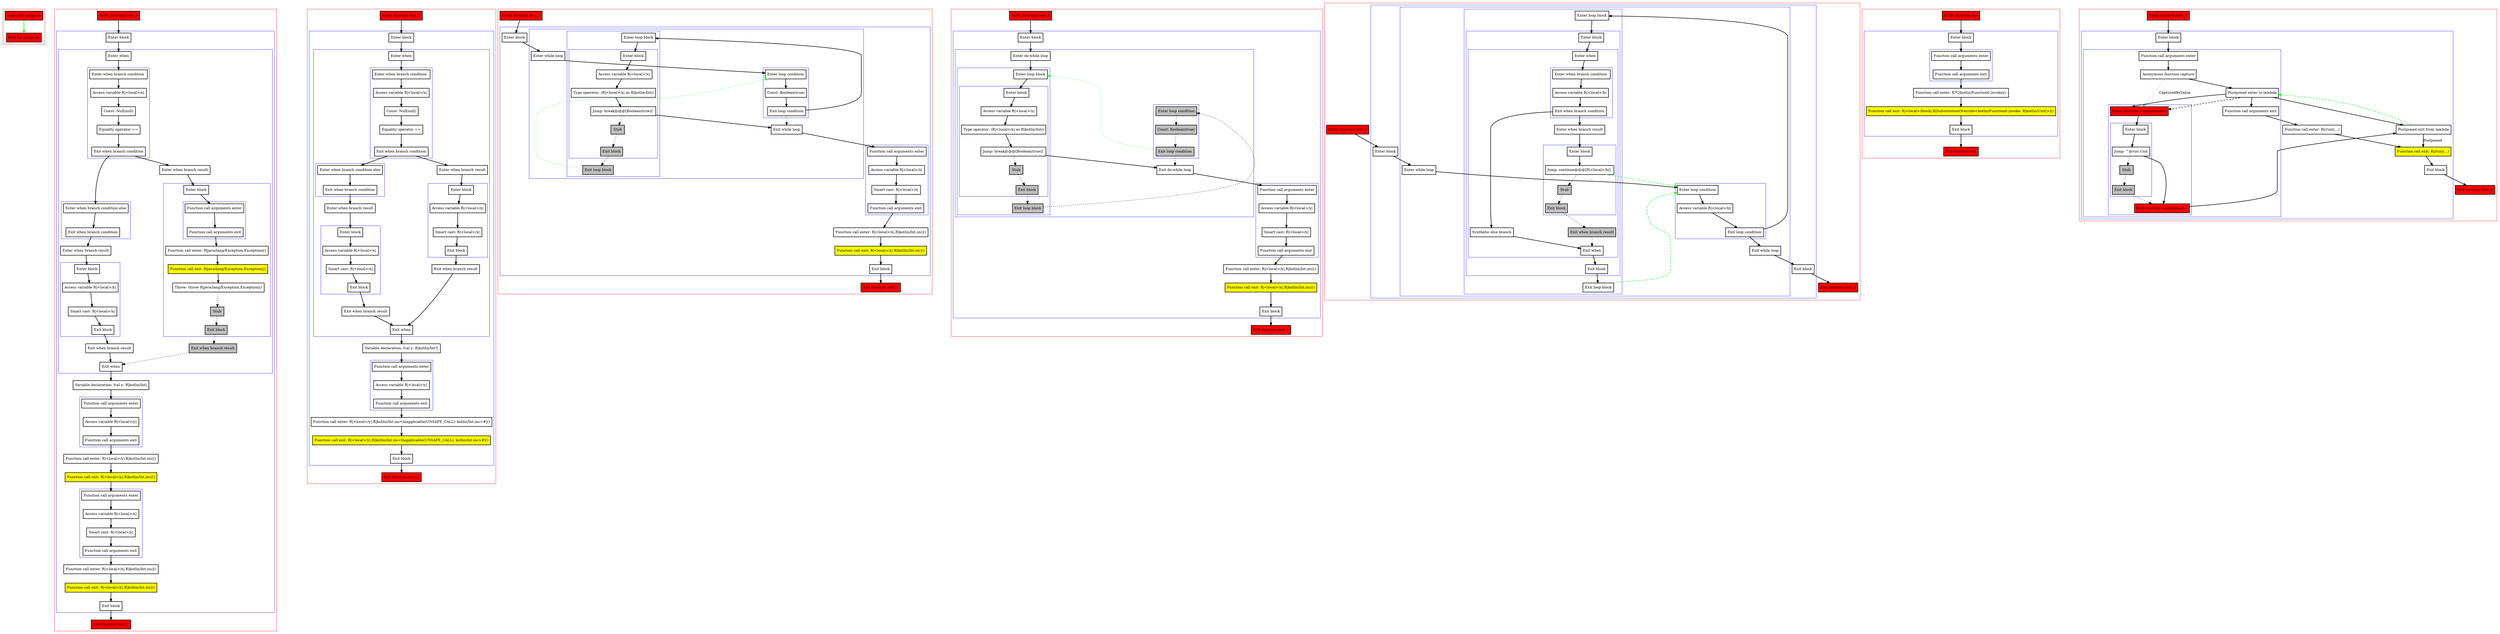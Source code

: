 digraph jumps_kt {
    graph [nodesep=3]
    node [shape=box penwidth=2]
    edge [penwidth=2]

    subgraph cluster_0 {
        color=red
        0 [label="Enter file jumps.kt" style="filled" fillcolor=red];
        1 [label="Exit file jumps.kt" style="filled" fillcolor=red];
    }
    0 -> {1} [color=green];

    subgraph cluster_1 {
        color=red
        2 [label="Enter function test_1" style="filled" fillcolor=red];
        subgraph cluster_2 {
            color=blue
            3 [label="Enter block"];
            subgraph cluster_3 {
                color=blue
                4 [label="Enter when"];
                subgraph cluster_4 {
                    color=blue
                    5 [label="Enter when branch condition "];
                    6 [label="Access variable R|<local>/x|"];
                    7 [label="Const: Null(null)"];
                    8 [label="Equality operator =="];
                    9 [label="Exit when branch condition"];
                }
                subgraph cluster_5 {
                    color=blue
                    10 [label="Enter when branch condition else"];
                    11 [label="Exit when branch condition"];
                }
                12 [label="Enter when branch result"];
                subgraph cluster_6 {
                    color=blue
                    13 [label="Enter block"];
                    14 [label="Access variable R|<local>/x|"];
                    15 [label="Smart cast: R|<local>/x|"];
                    16 [label="Exit block"];
                }
                17 [label="Exit when branch result"];
                18 [label="Enter when branch result"];
                subgraph cluster_7 {
                    color=blue
                    19 [label="Enter block"];
                    subgraph cluster_8 {
                        color=blue
                        20 [label="Function call arguments enter"];
                        21 [label="Function call arguments exit"];
                    }
                    22 [label="Function call enter: R|java/lang/Exception.Exception|()"];
                    23 [label="Function call exit: R|java/lang/Exception.Exception|()" style="filled" fillcolor=yellow];
                    24 [label="Throw: throw R|java/lang/Exception.Exception|()"];
                    25 [label="Stub" style="filled" fillcolor=gray];
                    26 [label="Exit block" style="filled" fillcolor=gray];
                }
                27 [label="Exit when branch result" style="filled" fillcolor=gray];
                28 [label="Exit when"];
            }
            29 [label="Variable declaration: lval y: R|kotlin/Int|"];
            subgraph cluster_9 {
                color=blue
                30 [label="Function call arguments enter"];
                31 [label="Access variable R|<local>/y|"];
                32 [label="Function call arguments exit"];
            }
            33 [label="Function call enter: R|<local>/y|.R|kotlin/Int.inc|()"];
            34 [label="Function call exit: R|<local>/y|.R|kotlin/Int.inc|()" style="filled" fillcolor=yellow];
            subgraph cluster_10 {
                color=blue
                35 [label="Function call arguments enter"];
                36 [label="Access variable R|<local>/x|"];
                37 [label="Smart cast: R|<local>/x|"];
                38 [label="Function call arguments exit"];
            }
            39 [label="Function call enter: R|<local>/x|.R|kotlin/Int.inc|()"];
            40 [label="Function call exit: R|<local>/x|.R|kotlin/Int.inc|()" style="filled" fillcolor=yellow];
            41 [label="Exit block"];
        }
        42 [label="Exit function test_1" style="filled" fillcolor=red];
    }
    2 -> {3};
    3 -> {4};
    4 -> {5};
    5 -> {6};
    6 -> {7};
    7 -> {8};
    8 -> {9};
    9 -> {10 18};
    10 -> {11};
    11 -> {12};
    12 -> {13};
    13 -> {14};
    14 -> {15};
    15 -> {16};
    16 -> {17};
    17 -> {28};
    18 -> {19};
    19 -> {20};
    20 -> {21};
    21 -> {22};
    22 -> {23};
    23 -> {24};
    24 -> {25} [style=dotted];
    25 -> {26} [style=dotted];
    26 -> {27} [style=dotted];
    27 -> {28} [style=dotted];
    28 -> {29};
    29 -> {30};
    30 -> {31};
    31 -> {32};
    32 -> {33};
    33 -> {34};
    34 -> {35};
    35 -> {36};
    36 -> {37};
    37 -> {38};
    38 -> {39};
    39 -> {40};
    40 -> {41};
    41 -> {42};

    subgraph cluster_11 {
        color=red
        43 [label="Enter function test_2" style="filled" fillcolor=red];
        subgraph cluster_12 {
            color=blue
            44 [label="Enter block"];
            subgraph cluster_13 {
                color=blue
                45 [label="Enter when"];
                subgraph cluster_14 {
                    color=blue
                    46 [label="Enter when branch condition "];
                    47 [label="Access variable R|<local>/x|"];
                    48 [label="Const: Null(null)"];
                    49 [label="Equality operator =="];
                    50 [label="Exit when branch condition"];
                }
                subgraph cluster_15 {
                    color=blue
                    51 [label="Enter when branch condition else"];
                    52 [label="Exit when branch condition"];
                }
                53 [label="Enter when branch result"];
                subgraph cluster_16 {
                    color=blue
                    54 [label="Enter block"];
                    55 [label="Access variable R|<local>/x|"];
                    56 [label="Smart cast: R|<local>/x|"];
                    57 [label="Exit block"];
                }
                58 [label="Exit when branch result"];
                59 [label="Enter when branch result"];
                subgraph cluster_17 {
                    color=blue
                    60 [label="Enter block"];
                    61 [label="Access variable R|<local>/x|"];
                    62 [label="Smart cast: R|<local>/x|"];
                    63 [label="Exit block"];
                }
                64 [label="Exit when branch result"];
                65 [label="Exit when"];
            }
            66 [label="Variable declaration: lval y: R|kotlin/Int?|"];
            subgraph cluster_18 {
                color=blue
                67 [label="Function call arguments enter"];
                68 [label="Access variable R|<local>/y|"];
                69 [label="Function call arguments exit"];
            }
            70 [label="Function call enter: R|<local>/y|.R|kotlin/Int.inc<Inapplicable(UNSAFE_CALL): kotlin/Int.inc>#|()"];
            71 [label="Function call exit: R|<local>/y|.R|kotlin/Int.inc<Inapplicable(UNSAFE_CALL): kotlin/Int.inc>#|()" style="filled" fillcolor=yellow];
            72 [label="Exit block"];
        }
        73 [label="Exit function test_2" style="filled" fillcolor=red];
    }
    43 -> {44};
    44 -> {45};
    45 -> {46};
    46 -> {47};
    47 -> {48};
    48 -> {49};
    49 -> {50};
    50 -> {51 59};
    51 -> {52};
    52 -> {53};
    53 -> {54};
    54 -> {55};
    55 -> {56};
    56 -> {57};
    57 -> {58};
    58 -> {65};
    59 -> {60};
    60 -> {61};
    61 -> {62};
    62 -> {63};
    63 -> {64};
    64 -> {65};
    65 -> {66};
    66 -> {67};
    67 -> {68};
    68 -> {69};
    69 -> {70};
    70 -> {71};
    71 -> {72};
    72 -> {73};

    subgraph cluster_19 {
        color=red
        74 [label="Enter function test_3" style="filled" fillcolor=red];
        subgraph cluster_20 {
            color=blue
            75 [label="Enter block"];
            subgraph cluster_21 {
                color=blue
                76 [label="Enter while loop"];
                subgraph cluster_22 {
                    color=blue
                    77 [label="Enter loop condition"];
                    78 [label="Const: Boolean(true)"];
                    79 [label="Exit loop condition"];
                }
                subgraph cluster_23 {
                    color=blue
                    80 [label="Enter loop block"];
                    subgraph cluster_24 {
                        color=blue
                        81 [label="Enter block"];
                        82 [label="Access variable R|<local>/x|"];
                        83 [label="Type operator: (R|<local>/x| as R|kotlin/Int|)"];
                        84 [label="Jump: break@@@[Boolean(true)] "];
                        85 [label="Stub" style="filled" fillcolor=gray];
                        86 [label="Exit block" style="filled" fillcolor=gray];
                    }
                    87 [label="Exit loop block" style="filled" fillcolor=gray];
                }
                88 [label="Exit while loop"];
            }
            subgraph cluster_25 {
                color=blue
                89 [label="Function call arguments enter"];
                90 [label="Access variable R|<local>/x|"];
                91 [label="Smart cast: R|<local>/x|"];
                92 [label="Function call arguments exit"];
            }
            93 [label="Function call enter: R|<local>/x|.R|kotlin/Int.inc|()"];
            94 [label="Function call exit: R|<local>/x|.R|kotlin/Int.inc|()" style="filled" fillcolor=yellow];
            95 [label="Exit block"];
        }
        96 [label="Exit function test_3" style="filled" fillcolor=red];
    }
    74 -> {75};
    75 -> {76};
    76 -> {77};
    77 -> {78};
    78 -> {79};
    79 -> {80};
    79 -> {88} [style=dotted];
    80 -> {81};
    81 -> {82};
    82 -> {83};
    83 -> {84};
    84 -> {88};
    84 -> {85} [style=dotted];
    85 -> {86} [style=dotted];
    86 -> {87} [style=dotted];
    87 -> {77} [color=green style=dotted];
    88 -> {89};
    89 -> {90};
    90 -> {91};
    91 -> {92};
    92 -> {93};
    93 -> {94};
    94 -> {95};
    95 -> {96};

    subgraph cluster_26 {
        color=red
        97 [label="Enter function test_4" style="filled" fillcolor=red];
        subgraph cluster_27 {
            color=blue
            98 [label="Enter block"];
            subgraph cluster_28 {
                color=blue
                99 [label="Enter do-while loop"];
                subgraph cluster_29 {
                    color=blue
                    100 [label="Enter loop block"];
                    subgraph cluster_30 {
                        color=blue
                        101 [label="Enter block"];
                        102 [label="Access variable R|<local>/x|"];
                        103 [label="Type operator: (R|<local>/x| as R|kotlin/Int|)"];
                        104 [label="Jump: break@@@[Boolean(true)] "];
                        105 [label="Stub" style="filled" fillcolor=gray];
                        106 [label="Exit block" style="filled" fillcolor=gray];
                    }
                    107 [label="Exit loop block" style="filled" fillcolor=gray];
                }
                subgraph cluster_31 {
                    color=blue
                    108 [label="Enter loop condition" style="filled" fillcolor=gray];
                    109 [label="Const: Boolean(true)" style="filled" fillcolor=gray];
                    110 [label="Exit loop condition" style="filled" fillcolor=gray];
                }
                111 [label="Exit do-while loop"];
            }
            subgraph cluster_32 {
                color=blue
                112 [label="Function call arguments enter"];
                113 [label="Access variable R|<local>/x|"];
                114 [label="Smart cast: R|<local>/x|"];
                115 [label="Function call arguments exit"];
            }
            116 [label="Function call enter: R|<local>/x|.R|kotlin/Int.inc|()"];
            117 [label="Function call exit: R|<local>/x|.R|kotlin/Int.inc|()" style="filled" fillcolor=yellow];
            118 [label="Exit block"];
        }
        119 [label="Exit function test_4" style="filled" fillcolor=red];
    }
    97 -> {98};
    98 -> {99};
    99 -> {100};
    100 -> {101};
    101 -> {102};
    102 -> {103};
    103 -> {104};
    104 -> {111};
    104 -> {105} [style=dotted];
    105 -> {106} [style=dotted];
    106 -> {107} [style=dotted];
    107 -> {108} [style=dotted];
    108 -> {109} [style=dotted];
    109 -> {110} [style=dotted];
    110 -> {100} [color=green style=dotted];
    110 -> {111} [style=dotted];
    111 -> {112};
    112 -> {113};
    113 -> {114};
    114 -> {115};
    115 -> {116};
    116 -> {117};
    117 -> {118};
    118 -> {119};

    subgraph cluster_33 {
        color=red
        120 [label="Enter function test_5" style="filled" fillcolor=red];
        subgraph cluster_34 {
            color=blue
            121 [label="Enter block"];
            subgraph cluster_35 {
                color=blue
                122 [label="Enter while loop"];
                subgraph cluster_36 {
                    color=blue
                    123 [label="Enter loop condition"];
                    124 [label="Access variable R|<local>/b|"];
                    125 [label="Exit loop condition"];
                }
                subgraph cluster_37 {
                    color=blue
                    126 [label="Enter loop block"];
                    subgraph cluster_38 {
                        color=blue
                        127 [label="Enter block"];
                        subgraph cluster_39 {
                            color=blue
                            128 [label="Enter when"];
                            subgraph cluster_40 {
                                color=blue
                                129 [label="Enter when branch condition "];
                                130 [label="Access variable R|<local>/b|"];
                                131 [label="Exit when branch condition"];
                            }
                            132 [label="Synthetic else branch"];
                            133 [label="Enter when branch result"];
                            subgraph cluster_41 {
                                color=blue
                                134 [label="Enter block"];
                                135 [label="Jump: continue@@@[R|<local>/b|] "];
                                136 [label="Stub" style="filled" fillcolor=gray];
                                137 [label="Exit block" style="filled" fillcolor=gray];
                            }
                            138 [label="Exit when branch result" style="filled" fillcolor=gray];
                            139 [label="Exit when"];
                        }
                        140 [label="Exit block"];
                    }
                    141 [label="Exit loop block"];
                }
                142 [label="Exit while loop"];
            }
            143 [label="Exit block"];
        }
        144 [label="Exit function test_5" style="filled" fillcolor=red];
    }
    120 -> {121};
    121 -> {122};
    122 -> {123};
    123 -> {124};
    124 -> {125};
    125 -> {126 142};
    126 -> {127};
    127 -> {128};
    128 -> {129};
    129 -> {130};
    130 -> {131};
    131 -> {132 133};
    132 -> {139};
    133 -> {134};
    134 -> {135};
    135 -> {123} [color=green style=dashed];
    135 -> {136} [style=dotted];
    136 -> {137} [style=dotted];
    137 -> {138} [style=dotted];
    138 -> {139} [style=dotted];
    139 -> {140};
    140 -> {141};
    141 -> {123} [color=green style=dashed];
    142 -> {143};
    143 -> {144};

    subgraph cluster_42 {
        color=red
        145 [label="Enter function run" style="filled" fillcolor=red];
        subgraph cluster_43 {
            color=blue
            146 [label="Enter block"];
            subgraph cluster_44 {
                color=blue
                147 [label="Function call arguments enter"];
                148 [label="Function call arguments exit"];
            }
            149 [label="Function call enter: R?C|kotlin/Function0.invoke|()"];
            150 [label="Function call exit: R|<local>/block|.R|SubstitutionOverride<kotlin/Function0.invoke: R|kotlin/Unit|>|()" style="filled" fillcolor=yellow];
            151 [label="Exit block"];
        }
        152 [label="Exit function run" style="filled" fillcolor=red];
    }
    145 -> {146};
    146 -> {147};
    147 -> {148};
    148 -> {149};
    149 -> {150};
    150 -> {151};
    151 -> {152};

    subgraph cluster_45 {
        color=red
        153 [label="Enter function test_6" style="filled" fillcolor=red];
        subgraph cluster_46 {
            color=blue
            154 [label="Enter block"];
            subgraph cluster_47 {
                color=blue
                155 [label="Function call arguments enter"];
                156 [label="Anonymous function capture"];
                157 [label="Postponed enter to lambda"];
                subgraph cluster_48 {
                    color=blue
                    158 [label="Enter function <anonymous>" style="filled" fillcolor=red];
                    subgraph cluster_49 {
                        color=blue
                        159 [label="Enter block"];
                        160 [label="Jump: ^@run Unit"];
                        161 [label="Stub" style="filled" fillcolor=gray];
                        162 [label="Exit block" style="filled" fillcolor=gray];
                    }
                    163 [label="Exit function <anonymous>" style="filled" fillcolor=red];
                }
                164 [label="Function call arguments exit"];
            }
            165 [label="Function call enter: R|/run|(...)"];
            166 [label="Postponed exit from lambda"];
            167 [label="Function call exit: R|/run|(...)" style="filled" fillcolor=yellow];
            168 [label="Exit block"];
        }
        169 [label="Exit function test_6" style="filled" fillcolor=red];
    }
    153 -> {154};
    154 -> {155};
    155 -> {156};
    156 -> {157};
    156 -> {158} [color=green style=dotted label="CapturedByValue"];
    157 -> {158 164 166};
    157 -> {158} [style=dashed];
    158 -> {159};
    159 -> {160};
    160 -> {163};
    160 -> {161} [style=dotted];
    161 -> {162} [style=dotted];
    162 -> {163} [style=dotted];
    163 -> {166};
    164 -> {165};
    165 -> {167};
    166 -> {157} [color=green style=dashed];
    166 -> {167} [label="Postponed"];
    167 -> {168};
    168 -> {169};

}
